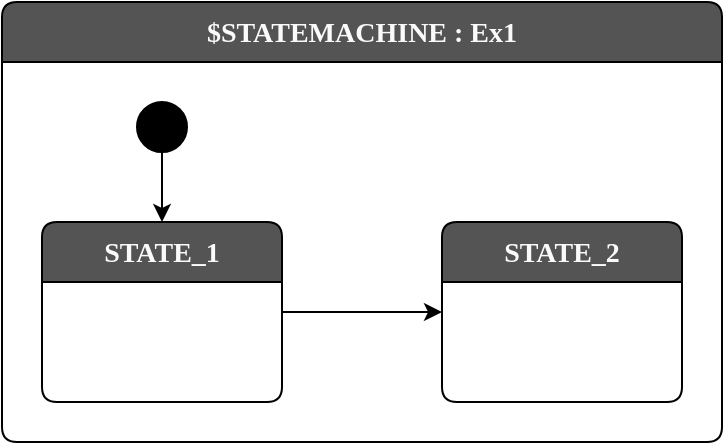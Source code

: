 <mxfile><diagram id="DLnVY5NDsVVYwWrmNcwQ" name="Page-1"><mxGraphModel dx="1231" dy="792" grid="1" gridSize="10" guides="1" tooltips="1" connect="1" arrows="1" fold="1" page="1" pageScale="1" pageWidth="850" pageHeight="1100" math="0" shadow="0"><root><mxCell id="0"/><mxCell id="1" parent="0"/><mxCell id="2" value="$STATEMACHINE : Ex1" style="shape=swimlane;rotatable=0;align=center;verticalAlign=top;fontFamily=Lucida Console;startSize=30;fontSize=14;fontStyle=1;fontColor=#FAFAFA;fillColor=#545454;swimlaneFillColor=default;rounded=1;arcSize=15;absoluteArcSize=1;" parent="1" vertex="1"><mxGeometry x="40" y="40" width="360" height="220" as="geometry"/></mxCell><mxCell id="3" value=" " style="fontFamily=Lucida Console;align=left;verticalAlign=top;fillColor=none;gradientColor=none;strokeColor=none;rounded=0;spacingLeft=4;resizable=0;movable=0;deletable=0;rotatable=0;autosize=1;" parent="2" vertex="1" connectable="0"><mxGeometry y="30" width="30" height="20" as="geometry"/></mxCell><mxCell id="4" value="$initial_state" style="shape=ellipse;aspect=fixed;fillColor=#000000;resizable=0;rotatable=0;noLabel=1;editable=0;" parent="2" vertex="1"><mxGeometry x="67.5" y="50" width="25" height="25" as="geometry"/></mxCell><mxCell id="5" value="STATE_1" style="shape=swimlane;rotatable=0;align=center;verticalAlign=top;fontFamily=Lucida Console;startSize=30;fontSize=14;fontStyle=1;fontColor=#FAFAFA;fillColor=#545454;swimlaneFillColor=default;rounded=1;arcSize=15;absoluteArcSize=1;" parent="2" vertex="1"><mxGeometry x="20" y="110" width="120" height="90" as="geometry"/></mxCell><mxCell id="6" value="" style="fontFamily=Lucida Console;align=left;verticalAlign=top;fillColor=none;gradientColor=none;strokeColor=none;rounded=0;spacingLeft=4;resizable=0;movable=0;deletable=0;rotatable=0;autosize=1;" parent="5" vertex="1" connectable="0"><mxGeometry y="30" width="50" height="40" as="geometry"/></mxCell><mxCell id="7" value="STATE_2" style="shape=swimlane;rotatable=0;align=center;verticalAlign=top;fontFamily=Lucida Console;startSize=30;fontSize=14;fontStyle=1;fontColor=#FAFAFA;fillColor=#545454;swimlaneFillColor=default;rounded=1;arcSize=15;absoluteArcSize=1;" parent="2" vertex="1"><mxGeometry x="220" y="110" width="120" height="90" as="geometry"/></mxCell><mxCell id="8" value="" style="fontFamily=Lucida Console;align=left;verticalAlign=top;fillColor=none;gradientColor=none;strokeColor=none;rounded=0;spacingLeft=4;resizable=0;movable=0;deletable=0;rotatable=0;autosize=1;" parent="7" vertex="1" connectable="0"><mxGeometry y="30" width="50" height="40" as="geometry"/></mxCell><mxCell id="9" parent="2" source="4" target="5" edge="1"><mxGeometry relative="1" as="geometry"/></mxCell><mxCell id="10" parent="2" source="5" target="7" edge="1"><mxGeometry relative="1" as="geometry"/></mxCell></root></mxGraphModel></diagram></mxfile>